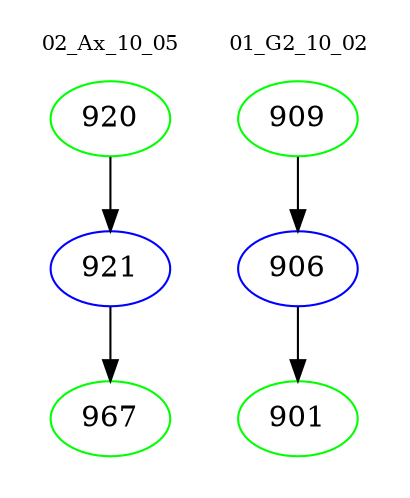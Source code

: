 digraph{
subgraph cluster_0 {
color = white
label = "02_Ax_10_05";
fontsize=10;
T0_920 [label="920", color="green"]
T0_920 -> T0_921 [color="black"]
T0_921 [label="921", color="blue"]
T0_921 -> T0_967 [color="black"]
T0_967 [label="967", color="green"]
}
subgraph cluster_1 {
color = white
label = "01_G2_10_02";
fontsize=10;
T1_909 [label="909", color="green"]
T1_909 -> T1_906 [color="black"]
T1_906 [label="906", color="blue"]
T1_906 -> T1_901 [color="black"]
T1_901 [label="901", color="green"]
}
}
